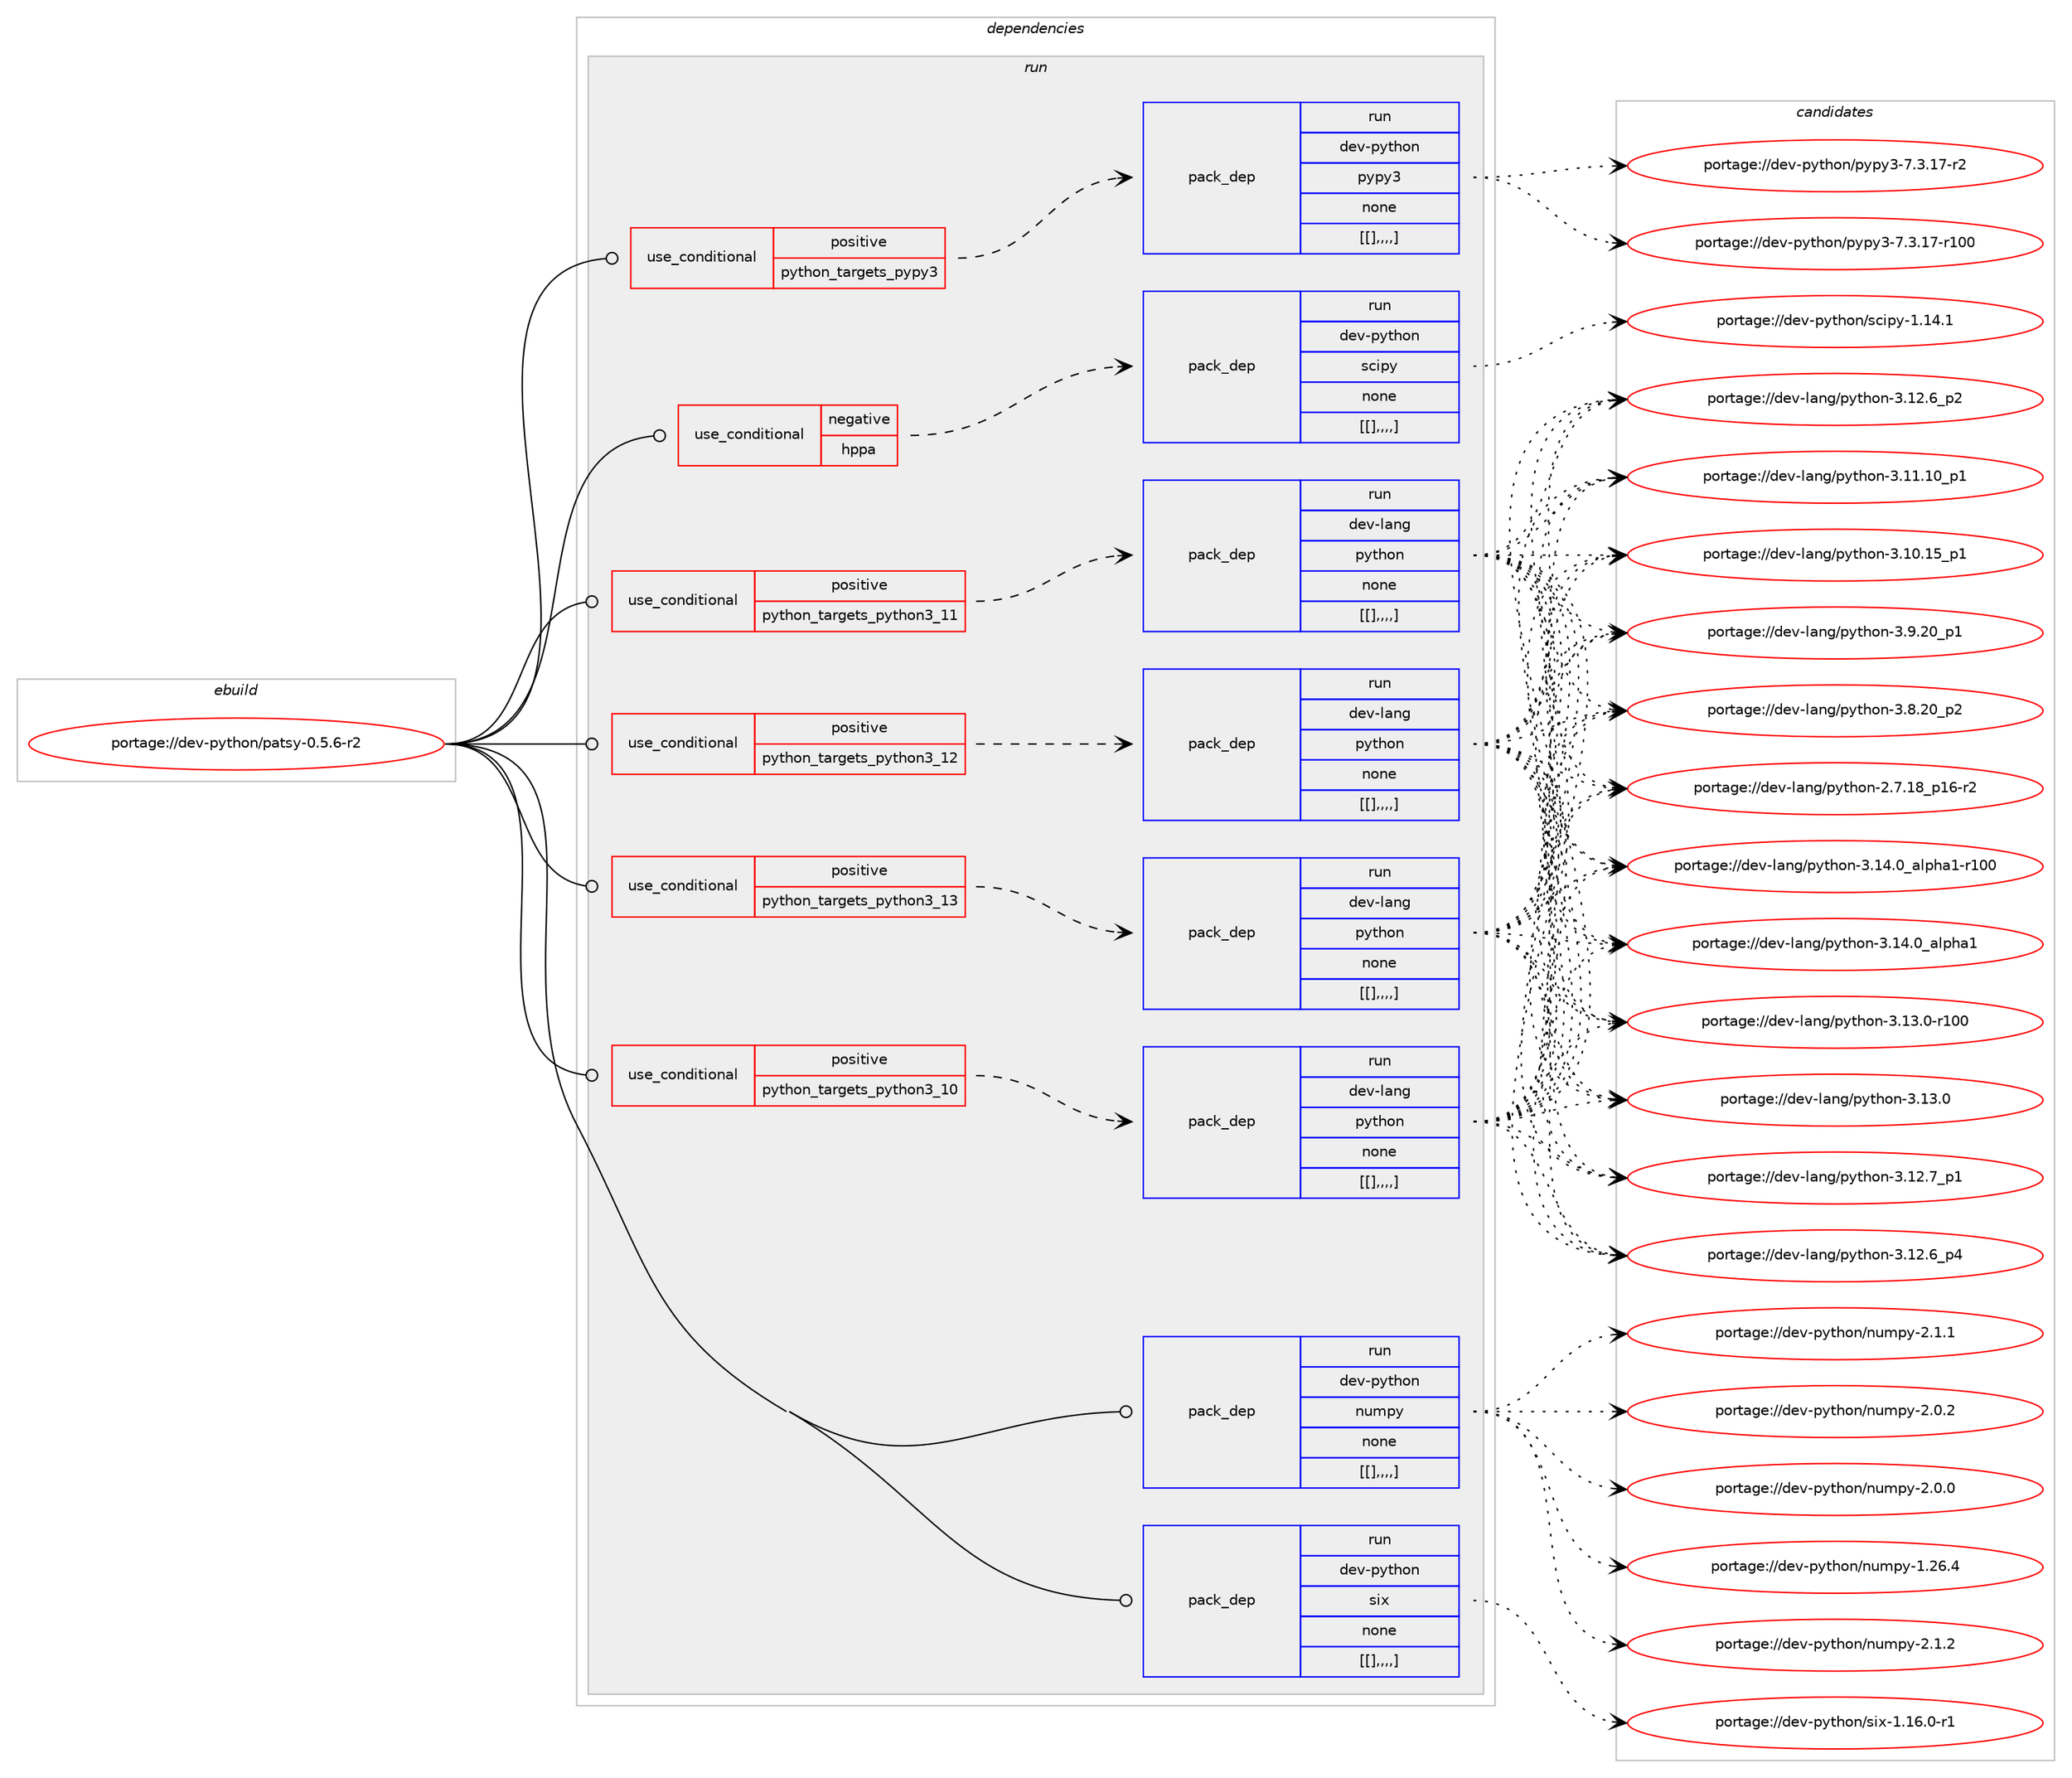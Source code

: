 digraph prolog {

# *************
# Graph options
# *************

newrank=true;
concentrate=true;
compound=true;
graph [rankdir=LR,fontname=Helvetica,fontsize=10,ranksep=1.5];#, ranksep=2.5, nodesep=0.2];
edge  [arrowhead=vee];
node  [fontname=Helvetica,fontsize=10];

# **********
# The ebuild
# **********

subgraph cluster_leftcol {
color=gray;
label=<<i>ebuild</i>>;
id [label="portage://dev-python/patsy-0.5.6-r2", color=red, width=4, href="../dev-python/patsy-0.5.6-r2.svg"];
}

# ****************
# The dependencies
# ****************

subgraph cluster_midcol {
color=gray;
label=<<i>dependencies</i>>;
subgraph cluster_compile {
fillcolor="#eeeeee";
style=filled;
label=<<i>compile</i>>;
}
subgraph cluster_compileandrun {
fillcolor="#eeeeee";
style=filled;
label=<<i>compile and run</i>>;
}
subgraph cluster_run {
fillcolor="#eeeeee";
style=filled;
label=<<i>run</i>>;
subgraph cond38183 {
dependency159936 [label=<<TABLE BORDER="0" CELLBORDER="1" CELLSPACING="0" CELLPADDING="4"><TR><TD ROWSPAN="3" CELLPADDING="10">use_conditional</TD></TR><TR><TD>negative</TD></TR><TR><TD>hppa</TD></TR></TABLE>>, shape=none, color=red];
subgraph pack120415 {
dependency159952 [label=<<TABLE BORDER="0" CELLBORDER="1" CELLSPACING="0" CELLPADDING="4" WIDTH="220"><TR><TD ROWSPAN="6" CELLPADDING="30">pack_dep</TD></TR><TR><TD WIDTH="110">run</TD></TR><TR><TD>dev-python</TD></TR><TR><TD>scipy</TD></TR><TR><TD>none</TD></TR><TR><TD>[[],,,,]</TD></TR></TABLE>>, shape=none, color=blue];
}
dependency159936:e -> dependency159952:w [weight=20,style="dashed",arrowhead="vee"];
}
id:e -> dependency159936:w [weight=20,style="solid",arrowhead="odot"];
subgraph cond38242 {
dependency160069 [label=<<TABLE BORDER="0" CELLBORDER="1" CELLSPACING="0" CELLPADDING="4"><TR><TD ROWSPAN="3" CELLPADDING="10">use_conditional</TD></TR><TR><TD>positive</TD></TR><TR><TD>python_targets_pypy3</TD></TR></TABLE>>, shape=none, color=red];
subgraph pack120500 {
dependency160118 [label=<<TABLE BORDER="0" CELLBORDER="1" CELLSPACING="0" CELLPADDING="4" WIDTH="220"><TR><TD ROWSPAN="6" CELLPADDING="30">pack_dep</TD></TR><TR><TD WIDTH="110">run</TD></TR><TR><TD>dev-python</TD></TR><TR><TD>pypy3</TD></TR><TR><TD>none</TD></TR><TR><TD>[[],,,,]</TD></TR></TABLE>>, shape=none, color=blue];
}
dependency160069:e -> dependency160118:w [weight=20,style="dashed",arrowhead="vee"];
}
id:e -> dependency160069:w [weight=20,style="solid",arrowhead="odot"];
subgraph cond38280 {
dependency160139 [label=<<TABLE BORDER="0" CELLBORDER="1" CELLSPACING="0" CELLPADDING="4"><TR><TD ROWSPAN="3" CELLPADDING="10">use_conditional</TD></TR><TR><TD>positive</TD></TR><TR><TD>python_targets_python3_10</TD></TR></TABLE>>, shape=none, color=red];
subgraph pack120539 {
dependency160142 [label=<<TABLE BORDER="0" CELLBORDER="1" CELLSPACING="0" CELLPADDING="4" WIDTH="220"><TR><TD ROWSPAN="6" CELLPADDING="30">pack_dep</TD></TR><TR><TD WIDTH="110">run</TD></TR><TR><TD>dev-lang</TD></TR><TR><TD>python</TD></TR><TR><TD>none</TD></TR><TR><TD>[[],,,,]</TD></TR></TABLE>>, shape=none, color=blue];
}
dependency160139:e -> dependency160142:w [weight=20,style="dashed",arrowhead="vee"];
}
id:e -> dependency160139:w [weight=20,style="solid",arrowhead="odot"];
subgraph cond38296 {
dependency160181 [label=<<TABLE BORDER="0" CELLBORDER="1" CELLSPACING="0" CELLPADDING="4"><TR><TD ROWSPAN="3" CELLPADDING="10">use_conditional</TD></TR><TR><TD>positive</TD></TR><TR><TD>python_targets_python3_11</TD></TR></TABLE>>, shape=none, color=red];
subgraph pack120563 {
dependency160228 [label=<<TABLE BORDER="0" CELLBORDER="1" CELLSPACING="0" CELLPADDING="4" WIDTH="220"><TR><TD ROWSPAN="6" CELLPADDING="30">pack_dep</TD></TR><TR><TD WIDTH="110">run</TD></TR><TR><TD>dev-lang</TD></TR><TR><TD>python</TD></TR><TR><TD>none</TD></TR><TR><TD>[[],,,,]</TD></TR></TABLE>>, shape=none, color=blue];
}
dependency160181:e -> dependency160228:w [weight=20,style="dashed",arrowhead="vee"];
}
id:e -> dependency160181:w [weight=20,style="solid",arrowhead="odot"];
subgraph cond38325 {
dependency160245 [label=<<TABLE BORDER="0" CELLBORDER="1" CELLSPACING="0" CELLPADDING="4"><TR><TD ROWSPAN="3" CELLPADDING="10">use_conditional</TD></TR><TR><TD>positive</TD></TR><TR><TD>python_targets_python3_12</TD></TR></TABLE>>, shape=none, color=red];
subgraph pack120600 {
dependency160246 [label=<<TABLE BORDER="0" CELLBORDER="1" CELLSPACING="0" CELLPADDING="4" WIDTH="220"><TR><TD ROWSPAN="6" CELLPADDING="30">pack_dep</TD></TR><TR><TD WIDTH="110">run</TD></TR><TR><TD>dev-lang</TD></TR><TR><TD>python</TD></TR><TR><TD>none</TD></TR><TR><TD>[[],,,,]</TD></TR></TABLE>>, shape=none, color=blue];
}
dependency160245:e -> dependency160246:w [weight=20,style="dashed",arrowhead="vee"];
}
id:e -> dependency160245:w [weight=20,style="solid",arrowhead="odot"];
subgraph cond38341 {
dependency160270 [label=<<TABLE BORDER="0" CELLBORDER="1" CELLSPACING="0" CELLPADDING="4"><TR><TD ROWSPAN="3" CELLPADDING="10">use_conditional</TD></TR><TR><TD>positive</TD></TR><TR><TD>python_targets_python3_13</TD></TR></TABLE>>, shape=none, color=red];
subgraph pack120620 {
dependency160365 [label=<<TABLE BORDER="0" CELLBORDER="1" CELLSPACING="0" CELLPADDING="4" WIDTH="220"><TR><TD ROWSPAN="6" CELLPADDING="30">pack_dep</TD></TR><TR><TD WIDTH="110">run</TD></TR><TR><TD>dev-lang</TD></TR><TR><TD>python</TD></TR><TR><TD>none</TD></TR><TR><TD>[[],,,,]</TD></TR></TABLE>>, shape=none, color=blue];
}
dependency160270:e -> dependency160365:w [weight=20,style="dashed",arrowhead="vee"];
}
id:e -> dependency160270:w [weight=20,style="solid",arrowhead="odot"];
subgraph pack120670 {
dependency160388 [label=<<TABLE BORDER="0" CELLBORDER="1" CELLSPACING="0" CELLPADDING="4" WIDTH="220"><TR><TD ROWSPAN="6" CELLPADDING="30">pack_dep</TD></TR><TR><TD WIDTH="110">run</TD></TR><TR><TD>dev-python</TD></TR><TR><TD>numpy</TD></TR><TR><TD>none</TD></TR><TR><TD>[[],,,,]</TD></TR></TABLE>>, shape=none, color=blue];
}
id:e -> dependency160388:w [weight=20,style="solid",arrowhead="odot"];
subgraph pack120682 {
dependency160392 [label=<<TABLE BORDER="0" CELLBORDER="1" CELLSPACING="0" CELLPADDING="4" WIDTH="220"><TR><TD ROWSPAN="6" CELLPADDING="30">pack_dep</TD></TR><TR><TD WIDTH="110">run</TD></TR><TR><TD>dev-python</TD></TR><TR><TD>six</TD></TR><TR><TD>none</TD></TR><TR><TD>[[],,,,]</TD></TR></TABLE>>, shape=none, color=blue];
}
id:e -> dependency160392:w [weight=20,style="solid",arrowhead="odot"];
}
}

# **************
# The candidates
# **************

subgraph cluster_choices {
rank=same;
color=gray;
label=<<i>candidates</i>>;

subgraph choice120462 {
color=black;
nodesep=1;
choice10010111845112121116104111110471159910511212145494649524649 [label="portage://dev-python/scipy-1.14.1", color=red, width=4,href="../dev-python/scipy-1.14.1.svg"];
dependency159952:e -> choice10010111845112121116104111110471159910511212145494649524649:w [style=dotted,weight="100"];
}
subgraph choice120474 {
color=black;
nodesep=1;
choice100101118451121211161041111104711212111212151455546514649554511450 [label="portage://dev-python/pypy3-7.3.17-r2", color=red, width=4,href="../dev-python/pypy3-7.3.17-r2.svg"];
choice1001011184511212111610411111047112121112121514555465146495545114494848 [label="portage://dev-python/pypy3-7.3.17-r100", color=red, width=4,href="../dev-python/pypy3-7.3.17-r100.svg"];
dependency160118:e -> choice100101118451121211161041111104711212111212151455546514649554511450:w [style=dotted,weight="100"];
dependency160118:e -> choice1001011184511212111610411111047112121112121514555465146495545114494848:w [style=dotted,weight="100"];
}
subgraph choice120484 {
color=black;
nodesep=1;
choice100101118451089711010347112121116104111110455146495246489597108112104974945114494848 [label="portage://dev-lang/python-3.14.0_alpha1-r100", color=red, width=4,href="../dev-lang/python-3.14.0_alpha1-r100.svg"];
choice1001011184510897110103471121211161041111104551464952464895971081121049749 [label="portage://dev-lang/python-3.14.0_alpha1", color=red, width=4,href="../dev-lang/python-3.14.0_alpha1.svg"];
choice1001011184510897110103471121211161041111104551464951464845114494848 [label="portage://dev-lang/python-3.13.0-r100", color=red, width=4,href="../dev-lang/python-3.13.0-r100.svg"];
choice10010111845108971101034711212111610411111045514649514648 [label="portage://dev-lang/python-3.13.0", color=red, width=4,href="../dev-lang/python-3.13.0.svg"];
choice100101118451089711010347112121116104111110455146495046559511249 [label="portage://dev-lang/python-3.12.7_p1", color=red, width=4,href="../dev-lang/python-3.12.7_p1.svg"];
choice100101118451089711010347112121116104111110455146495046549511252 [label="portage://dev-lang/python-3.12.6_p4", color=red, width=4,href="../dev-lang/python-3.12.6_p4.svg"];
choice100101118451089711010347112121116104111110455146495046549511250 [label="portage://dev-lang/python-3.12.6_p2", color=red, width=4,href="../dev-lang/python-3.12.6_p2.svg"];
choice10010111845108971101034711212111610411111045514649494649489511249 [label="portage://dev-lang/python-3.11.10_p1", color=red, width=4,href="../dev-lang/python-3.11.10_p1.svg"];
choice10010111845108971101034711212111610411111045514649484649539511249 [label="portage://dev-lang/python-3.10.15_p1", color=red, width=4,href="../dev-lang/python-3.10.15_p1.svg"];
choice100101118451089711010347112121116104111110455146574650489511249 [label="portage://dev-lang/python-3.9.20_p1", color=red, width=4,href="../dev-lang/python-3.9.20_p1.svg"];
choice100101118451089711010347112121116104111110455146564650489511250 [label="portage://dev-lang/python-3.8.20_p2", color=red, width=4,href="../dev-lang/python-3.8.20_p2.svg"];
choice100101118451089711010347112121116104111110455046554649569511249544511450 [label="portage://dev-lang/python-2.7.18_p16-r2", color=red, width=4,href="../dev-lang/python-2.7.18_p16-r2.svg"];
dependency160142:e -> choice100101118451089711010347112121116104111110455146495246489597108112104974945114494848:w [style=dotted,weight="100"];
dependency160142:e -> choice1001011184510897110103471121211161041111104551464952464895971081121049749:w [style=dotted,weight="100"];
dependency160142:e -> choice1001011184510897110103471121211161041111104551464951464845114494848:w [style=dotted,weight="100"];
dependency160142:e -> choice10010111845108971101034711212111610411111045514649514648:w [style=dotted,weight="100"];
dependency160142:e -> choice100101118451089711010347112121116104111110455146495046559511249:w [style=dotted,weight="100"];
dependency160142:e -> choice100101118451089711010347112121116104111110455146495046549511252:w [style=dotted,weight="100"];
dependency160142:e -> choice100101118451089711010347112121116104111110455146495046549511250:w [style=dotted,weight="100"];
dependency160142:e -> choice10010111845108971101034711212111610411111045514649494649489511249:w [style=dotted,weight="100"];
dependency160142:e -> choice10010111845108971101034711212111610411111045514649484649539511249:w [style=dotted,weight="100"];
dependency160142:e -> choice100101118451089711010347112121116104111110455146574650489511249:w [style=dotted,weight="100"];
dependency160142:e -> choice100101118451089711010347112121116104111110455146564650489511250:w [style=dotted,weight="100"];
dependency160142:e -> choice100101118451089711010347112121116104111110455046554649569511249544511450:w [style=dotted,weight="100"];
}
subgraph choice120489 {
color=black;
nodesep=1;
choice100101118451089711010347112121116104111110455146495246489597108112104974945114494848 [label="portage://dev-lang/python-3.14.0_alpha1-r100", color=red, width=4,href="../dev-lang/python-3.14.0_alpha1-r100.svg"];
choice1001011184510897110103471121211161041111104551464952464895971081121049749 [label="portage://dev-lang/python-3.14.0_alpha1", color=red, width=4,href="../dev-lang/python-3.14.0_alpha1.svg"];
choice1001011184510897110103471121211161041111104551464951464845114494848 [label="portage://dev-lang/python-3.13.0-r100", color=red, width=4,href="../dev-lang/python-3.13.0-r100.svg"];
choice10010111845108971101034711212111610411111045514649514648 [label="portage://dev-lang/python-3.13.0", color=red, width=4,href="../dev-lang/python-3.13.0.svg"];
choice100101118451089711010347112121116104111110455146495046559511249 [label="portage://dev-lang/python-3.12.7_p1", color=red, width=4,href="../dev-lang/python-3.12.7_p1.svg"];
choice100101118451089711010347112121116104111110455146495046549511252 [label="portage://dev-lang/python-3.12.6_p4", color=red, width=4,href="../dev-lang/python-3.12.6_p4.svg"];
choice100101118451089711010347112121116104111110455146495046549511250 [label="portage://dev-lang/python-3.12.6_p2", color=red, width=4,href="../dev-lang/python-3.12.6_p2.svg"];
choice10010111845108971101034711212111610411111045514649494649489511249 [label="portage://dev-lang/python-3.11.10_p1", color=red, width=4,href="../dev-lang/python-3.11.10_p1.svg"];
choice10010111845108971101034711212111610411111045514649484649539511249 [label="portage://dev-lang/python-3.10.15_p1", color=red, width=4,href="../dev-lang/python-3.10.15_p1.svg"];
choice100101118451089711010347112121116104111110455146574650489511249 [label="portage://dev-lang/python-3.9.20_p1", color=red, width=4,href="../dev-lang/python-3.9.20_p1.svg"];
choice100101118451089711010347112121116104111110455146564650489511250 [label="portage://dev-lang/python-3.8.20_p2", color=red, width=4,href="../dev-lang/python-3.8.20_p2.svg"];
choice100101118451089711010347112121116104111110455046554649569511249544511450 [label="portage://dev-lang/python-2.7.18_p16-r2", color=red, width=4,href="../dev-lang/python-2.7.18_p16-r2.svg"];
dependency160228:e -> choice100101118451089711010347112121116104111110455146495246489597108112104974945114494848:w [style=dotted,weight="100"];
dependency160228:e -> choice1001011184510897110103471121211161041111104551464952464895971081121049749:w [style=dotted,weight="100"];
dependency160228:e -> choice1001011184510897110103471121211161041111104551464951464845114494848:w [style=dotted,weight="100"];
dependency160228:e -> choice10010111845108971101034711212111610411111045514649514648:w [style=dotted,weight="100"];
dependency160228:e -> choice100101118451089711010347112121116104111110455146495046559511249:w [style=dotted,weight="100"];
dependency160228:e -> choice100101118451089711010347112121116104111110455146495046549511252:w [style=dotted,weight="100"];
dependency160228:e -> choice100101118451089711010347112121116104111110455146495046549511250:w [style=dotted,weight="100"];
dependency160228:e -> choice10010111845108971101034711212111610411111045514649494649489511249:w [style=dotted,weight="100"];
dependency160228:e -> choice10010111845108971101034711212111610411111045514649484649539511249:w [style=dotted,weight="100"];
dependency160228:e -> choice100101118451089711010347112121116104111110455146574650489511249:w [style=dotted,weight="100"];
dependency160228:e -> choice100101118451089711010347112121116104111110455146564650489511250:w [style=dotted,weight="100"];
dependency160228:e -> choice100101118451089711010347112121116104111110455046554649569511249544511450:w [style=dotted,weight="100"];
}
subgraph choice120503 {
color=black;
nodesep=1;
choice100101118451089711010347112121116104111110455146495246489597108112104974945114494848 [label="portage://dev-lang/python-3.14.0_alpha1-r100", color=red, width=4,href="../dev-lang/python-3.14.0_alpha1-r100.svg"];
choice1001011184510897110103471121211161041111104551464952464895971081121049749 [label="portage://dev-lang/python-3.14.0_alpha1", color=red, width=4,href="../dev-lang/python-3.14.0_alpha1.svg"];
choice1001011184510897110103471121211161041111104551464951464845114494848 [label="portage://dev-lang/python-3.13.0-r100", color=red, width=4,href="../dev-lang/python-3.13.0-r100.svg"];
choice10010111845108971101034711212111610411111045514649514648 [label="portage://dev-lang/python-3.13.0", color=red, width=4,href="../dev-lang/python-3.13.0.svg"];
choice100101118451089711010347112121116104111110455146495046559511249 [label="portage://dev-lang/python-3.12.7_p1", color=red, width=4,href="../dev-lang/python-3.12.7_p1.svg"];
choice100101118451089711010347112121116104111110455146495046549511252 [label="portage://dev-lang/python-3.12.6_p4", color=red, width=4,href="../dev-lang/python-3.12.6_p4.svg"];
choice100101118451089711010347112121116104111110455146495046549511250 [label="portage://dev-lang/python-3.12.6_p2", color=red, width=4,href="../dev-lang/python-3.12.6_p2.svg"];
choice10010111845108971101034711212111610411111045514649494649489511249 [label="portage://dev-lang/python-3.11.10_p1", color=red, width=4,href="../dev-lang/python-3.11.10_p1.svg"];
choice10010111845108971101034711212111610411111045514649484649539511249 [label="portage://dev-lang/python-3.10.15_p1", color=red, width=4,href="../dev-lang/python-3.10.15_p1.svg"];
choice100101118451089711010347112121116104111110455146574650489511249 [label="portage://dev-lang/python-3.9.20_p1", color=red, width=4,href="../dev-lang/python-3.9.20_p1.svg"];
choice100101118451089711010347112121116104111110455146564650489511250 [label="portage://dev-lang/python-3.8.20_p2", color=red, width=4,href="../dev-lang/python-3.8.20_p2.svg"];
choice100101118451089711010347112121116104111110455046554649569511249544511450 [label="portage://dev-lang/python-2.7.18_p16-r2", color=red, width=4,href="../dev-lang/python-2.7.18_p16-r2.svg"];
dependency160246:e -> choice100101118451089711010347112121116104111110455146495246489597108112104974945114494848:w [style=dotted,weight="100"];
dependency160246:e -> choice1001011184510897110103471121211161041111104551464952464895971081121049749:w [style=dotted,weight="100"];
dependency160246:e -> choice1001011184510897110103471121211161041111104551464951464845114494848:w [style=dotted,weight="100"];
dependency160246:e -> choice10010111845108971101034711212111610411111045514649514648:w [style=dotted,weight="100"];
dependency160246:e -> choice100101118451089711010347112121116104111110455146495046559511249:w [style=dotted,weight="100"];
dependency160246:e -> choice100101118451089711010347112121116104111110455146495046549511252:w [style=dotted,weight="100"];
dependency160246:e -> choice100101118451089711010347112121116104111110455146495046549511250:w [style=dotted,weight="100"];
dependency160246:e -> choice10010111845108971101034711212111610411111045514649494649489511249:w [style=dotted,weight="100"];
dependency160246:e -> choice10010111845108971101034711212111610411111045514649484649539511249:w [style=dotted,weight="100"];
dependency160246:e -> choice100101118451089711010347112121116104111110455146574650489511249:w [style=dotted,weight="100"];
dependency160246:e -> choice100101118451089711010347112121116104111110455146564650489511250:w [style=dotted,weight="100"];
dependency160246:e -> choice100101118451089711010347112121116104111110455046554649569511249544511450:w [style=dotted,weight="100"];
}
subgraph choice120511 {
color=black;
nodesep=1;
choice100101118451089711010347112121116104111110455146495246489597108112104974945114494848 [label="portage://dev-lang/python-3.14.0_alpha1-r100", color=red, width=4,href="../dev-lang/python-3.14.0_alpha1-r100.svg"];
choice1001011184510897110103471121211161041111104551464952464895971081121049749 [label="portage://dev-lang/python-3.14.0_alpha1", color=red, width=4,href="../dev-lang/python-3.14.0_alpha1.svg"];
choice1001011184510897110103471121211161041111104551464951464845114494848 [label="portage://dev-lang/python-3.13.0-r100", color=red, width=4,href="../dev-lang/python-3.13.0-r100.svg"];
choice10010111845108971101034711212111610411111045514649514648 [label="portage://dev-lang/python-3.13.0", color=red, width=4,href="../dev-lang/python-3.13.0.svg"];
choice100101118451089711010347112121116104111110455146495046559511249 [label="portage://dev-lang/python-3.12.7_p1", color=red, width=4,href="../dev-lang/python-3.12.7_p1.svg"];
choice100101118451089711010347112121116104111110455146495046549511252 [label="portage://dev-lang/python-3.12.6_p4", color=red, width=4,href="../dev-lang/python-3.12.6_p4.svg"];
choice100101118451089711010347112121116104111110455146495046549511250 [label="portage://dev-lang/python-3.12.6_p2", color=red, width=4,href="../dev-lang/python-3.12.6_p2.svg"];
choice10010111845108971101034711212111610411111045514649494649489511249 [label="portage://dev-lang/python-3.11.10_p1", color=red, width=4,href="../dev-lang/python-3.11.10_p1.svg"];
choice10010111845108971101034711212111610411111045514649484649539511249 [label="portage://dev-lang/python-3.10.15_p1", color=red, width=4,href="../dev-lang/python-3.10.15_p1.svg"];
choice100101118451089711010347112121116104111110455146574650489511249 [label="portage://dev-lang/python-3.9.20_p1", color=red, width=4,href="../dev-lang/python-3.9.20_p1.svg"];
choice100101118451089711010347112121116104111110455146564650489511250 [label="portage://dev-lang/python-3.8.20_p2", color=red, width=4,href="../dev-lang/python-3.8.20_p2.svg"];
choice100101118451089711010347112121116104111110455046554649569511249544511450 [label="portage://dev-lang/python-2.7.18_p16-r2", color=red, width=4,href="../dev-lang/python-2.7.18_p16-r2.svg"];
dependency160365:e -> choice100101118451089711010347112121116104111110455146495246489597108112104974945114494848:w [style=dotted,weight="100"];
dependency160365:e -> choice1001011184510897110103471121211161041111104551464952464895971081121049749:w [style=dotted,weight="100"];
dependency160365:e -> choice1001011184510897110103471121211161041111104551464951464845114494848:w [style=dotted,weight="100"];
dependency160365:e -> choice10010111845108971101034711212111610411111045514649514648:w [style=dotted,weight="100"];
dependency160365:e -> choice100101118451089711010347112121116104111110455146495046559511249:w [style=dotted,weight="100"];
dependency160365:e -> choice100101118451089711010347112121116104111110455146495046549511252:w [style=dotted,weight="100"];
dependency160365:e -> choice100101118451089711010347112121116104111110455146495046549511250:w [style=dotted,weight="100"];
dependency160365:e -> choice10010111845108971101034711212111610411111045514649494649489511249:w [style=dotted,weight="100"];
dependency160365:e -> choice10010111845108971101034711212111610411111045514649484649539511249:w [style=dotted,weight="100"];
dependency160365:e -> choice100101118451089711010347112121116104111110455146574650489511249:w [style=dotted,weight="100"];
dependency160365:e -> choice100101118451089711010347112121116104111110455146564650489511250:w [style=dotted,weight="100"];
dependency160365:e -> choice100101118451089711010347112121116104111110455046554649569511249544511450:w [style=dotted,weight="100"];
}
subgraph choice120528 {
color=black;
nodesep=1;
choice1001011184511212111610411111047110117109112121455046494650 [label="portage://dev-python/numpy-2.1.2", color=red, width=4,href="../dev-python/numpy-2.1.2.svg"];
choice1001011184511212111610411111047110117109112121455046494649 [label="portage://dev-python/numpy-2.1.1", color=red, width=4,href="../dev-python/numpy-2.1.1.svg"];
choice1001011184511212111610411111047110117109112121455046484650 [label="portage://dev-python/numpy-2.0.2", color=red, width=4,href="../dev-python/numpy-2.0.2.svg"];
choice1001011184511212111610411111047110117109112121455046484648 [label="portage://dev-python/numpy-2.0.0", color=red, width=4,href="../dev-python/numpy-2.0.0.svg"];
choice100101118451121211161041111104711011710911212145494650544652 [label="portage://dev-python/numpy-1.26.4", color=red, width=4,href="../dev-python/numpy-1.26.4.svg"];
dependency160388:e -> choice1001011184511212111610411111047110117109112121455046494650:w [style=dotted,weight="100"];
dependency160388:e -> choice1001011184511212111610411111047110117109112121455046494649:w [style=dotted,weight="100"];
dependency160388:e -> choice1001011184511212111610411111047110117109112121455046484650:w [style=dotted,weight="100"];
dependency160388:e -> choice1001011184511212111610411111047110117109112121455046484648:w [style=dotted,weight="100"];
dependency160388:e -> choice100101118451121211161041111104711011710911212145494650544652:w [style=dotted,weight="100"];
}
subgraph choice120530 {
color=black;
nodesep=1;
choice1001011184511212111610411111047115105120454946495446484511449 [label="portage://dev-python/six-1.16.0-r1", color=red, width=4,href="../dev-python/six-1.16.0-r1.svg"];
dependency160392:e -> choice1001011184511212111610411111047115105120454946495446484511449:w [style=dotted,weight="100"];
}
}

}
